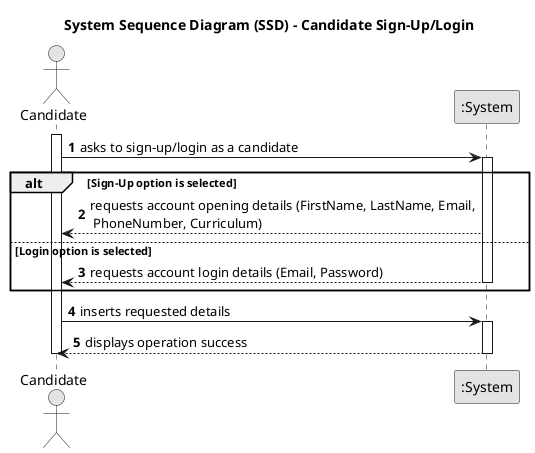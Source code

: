 @startuml
skinparam monochrome true
skinparam packageStyle rectangle
skinparam shadowing false

title System Sequence Diagram (SSD) - Candidate Sign-Up/Login

autonumber

actor "Candidate" as CANDIDATE
participant ":System" as System

activate CANDIDATE

    CANDIDATE -> System : asks to sign-up/login as a candidate
    activate System

    alt Sign-Up option is selected
       System --> CANDIDATE : requests account opening details (FirstName, LastName, Email,\n PhoneNumber, Curriculum)

    else Login option is selected
        System --> CANDIDATE : requests account login details (Email, Password)

    deactivate System
    end

    CANDIDATE -> System : inserts requested details
    activate System

        System --> CANDIDATE : displays operation success
    deactivate System

deactivate CANDIDATE

@enduml
